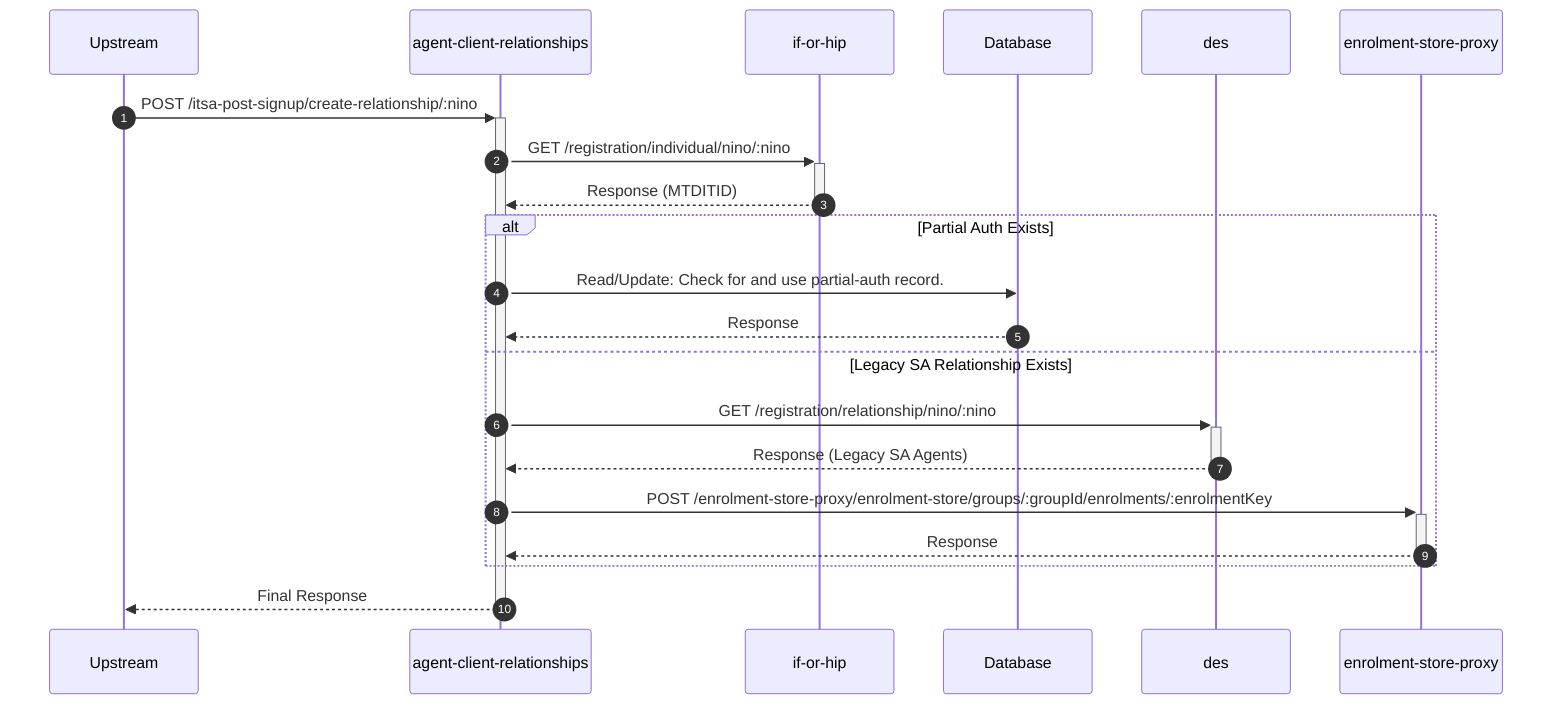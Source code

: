 sequenceDiagram
    autonumber
    participant Upstream
    participant agent-client-relationships
    participant if-or-hip
    participant Database
    participant des
    participant enrolment-store-proxy

    Upstream->>+agent-client-relationships: POST /itsa-post-signup/create-relationship/:nino
    agent-client-relationships->>+if-or-hip: GET /registration/individual/nino/:nino
    if-or-hip-->>-agent-client-relationships: Response (MTDITID)
    
    alt Partial Auth Exists
        agent-client-relationships->>Database: Read/Update: Check for and use partial-auth record.
        Database-->>agent-client-relationships: Response
    else Legacy SA Relationship Exists
        agent-client-relationships->>+des: GET /registration/relationship/nino/:nino
        des-->>-agent-client-relationships: Response (Legacy SA Agents)
        agent-client-relationships->>+enrolment-store-proxy: POST /enrolment-store-proxy/enrolment-store/groups/:groupId/enrolments/:enrolmentKey
        enrolment-store-proxy-->>-agent-client-relationships: Response
    end

    agent-client-relationships-->>-Upstream: Final Response